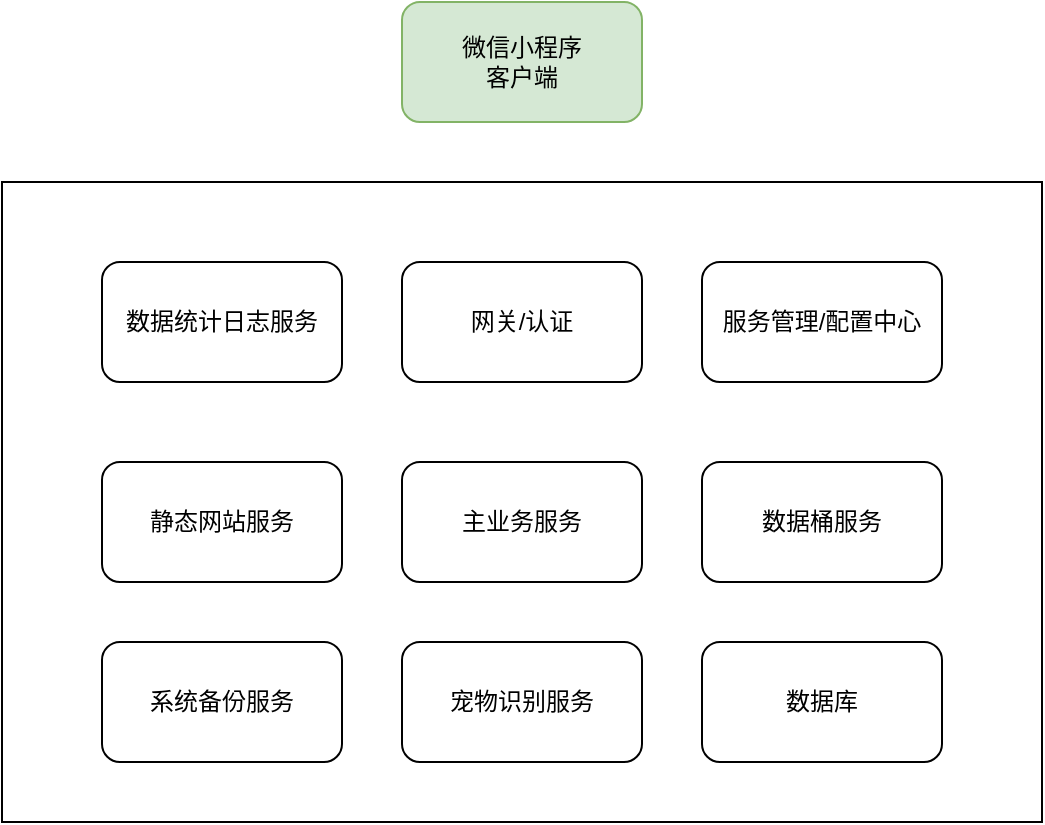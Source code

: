 <mxfile version="13.10.0" type="embed">
    <diagram id="sEGNS3sx_ChaHR2Ex1l1" name="第 1 页">
        <mxGraphModel dx="913" dy="688" grid="1" gridSize="10" guides="1" tooltips="1" connect="1" arrows="1" fold="1" page="1" pageScale="1" pageWidth="827" pageHeight="1169" math="0" shadow="0">
            <root>
                <mxCell id="0"/>
                <mxCell id="1" parent="0"/>
                <mxCell id="2" value="" style="rounded=0;whiteSpace=wrap;html=1;" vertex="1" parent="1">
                    <mxGeometry x="160" y="200" width="520" height="320" as="geometry"/>
                </mxCell>
                <mxCell id="4" value="微信小程序&lt;br&gt;客户端" style="rounded=1;whiteSpace=wrap;html=1;fillColor=#d5e8d4;strokeColor=#82b366;" vertex="1" parent="1">
                    <mxGeometry x="360" y="110" width="120" height="60" as="geometry"/>
                </mxCell>
                <mxCell id="6" value="网关/认证" style="rounded=1;whiteSpace=wrap;html=1;" vertex="1" parent="1">
                    <mxGeometry x="360" y="240" width="120" height="60" as="geometry"/>
                </mxCell>
                <mxCell id="7" value="静态网站服务" style="rounded=1;whiteSpace=wrap;html=1;" vertex="1" parent="1">
                    <mxGeometry x="210" y="340" width="120" height="60" as="geometry"/>
                </mxCell>
                <mxCell id="8" value="主业务服务" style="rounded=1;whiteSpace=wrap;html=1;" vertex="1" parent="1">
                    <mxGeometry x="360" y="340" width="120" height="60" as="geometry"/>
                </mxCell>
                <mxCell id="9" value="数据桶服务" style="rounded=1;whiteSpace=wrap;html=1;" vertex="1" parent="1">
                    <mxGeometry x="510" y="340" width="120" height="60" as="geometry"/>
                </mxCell>
                <mxCell id="11" value="系统备份服务" style="rounded=1;whiteSpace=wrap;html=1;" vertex="1" parent="1">
                    <mxGeometry x="210" y="430" width="120" height="60" as="geometry"/>
                </mxCell>
                <mxCell id="12" value="数据统计日志服务" style="rounded=1;whiteSpace=wrap;html=1;" vertex="1" parent="1">
                    <mxGeometry x="210" y="240" width="120" height="60" as="geometry"/>
                </mxCell>
                <mxCell id="13" value="服务管理/配置中心" style="rounded=1;whiteSpace=wrap;html=1;" vertex="1" parent="1">
                    <mxGeometry x="510" y="240" width="120" height="60" as="geometry"/>
                </mxCell>
                <mxCell id="14" value="宠物识别服务" style="rounded=1;whiteSpace=wrap;html=1;" vertex="1" parent="1">
                    <mxGeometry x="360" y="430" width="120" height="60" as="geometry"/>
                </mxCell>
                <mxCell id="16" value="数据库" style="rounded=1;whiteSpace=wrap;html=1;" vertex="1" parent="1">
                    <mxGeometry x="510" y="430" width="120" height="60" as="geometry"/>
                </mxCell>
            </root>
        </mxGraphModel>
    </diagram>
</mxfile>